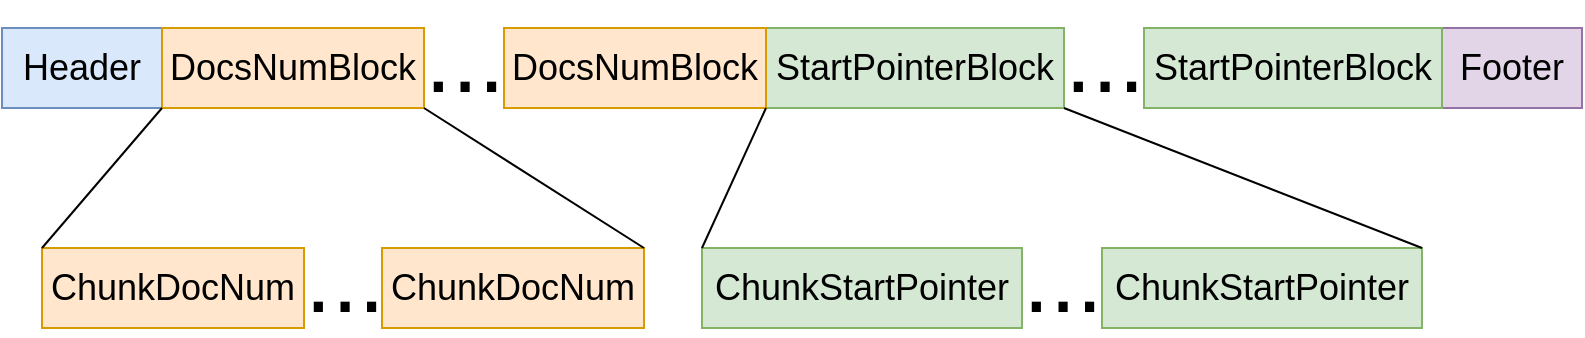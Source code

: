 <mxfile version="16.4.5" type="github">
  <diagram id="MdfUAQWDcxBoqDvM_TLv" name="第 1 页">
    <mxGraphModel dx="1360" dy="802" grid="1" gridSize="10" guides="1" tooltips="1" connect="1" arrows="1" fold="1" page="1" pageScale="1" pageWidth="827" pageHeight="1169" math="0" shadow="0">
      <root>
        <mxCell id="0" />
        <mxCell id="1" parent="0" />
        <mxCell id="gI0eOf-SswjDLhojz0yN-1" value="&lt;font style=&quot;font-size: 18px&quot;&gt;Header&lt;/font&gt;" style="rounded=0;whiteSpace=wrap;html=1;fillColor=#dae8fc;strokeColor=#6c8ebf;" vertex="1" parent="1">
          <mxGeometry x="30" y="180" width="80" height="40" as="geometry" />
        </mxCell>
        <mxCell id="gI0eOf-SswjDLhojz0yN-2" value="&lt;span style=&quot;font-size: 18px&quot;&gt;DocsNumBlock&lt;/span&gt;" style="rounded=0;whiteSpace=wrap;html=1;fillColor=#ffe6cc;strokeColor=#d79b00;" vertex="1" parent="1">
          <mxGeometry x="110" y="180" width="131" height="40" as="geometry" />
        </mxCell>
        <mxCell id="gI0eOf-SswjDLhojz0yN-4" value="&lt;font style=&quot;font-size: 18px&quot;&gt;Footer&lt;/font&gt;" style="rounded=0;whiteSpace=wrap;html=1;fillColor=#e1d5e7;strokeColor=#9673a6;" vertex="1" parent="1">
          <mxGeometry x="750" y="180" width="70" height="40" as="geometry" />
        </mxCell>
        <mxCell id="gI0eOf-SswjDLhojz0yN-6" value="&lt;font style=&quot;font-size: 18px&quot;&gt;StartPointerBlock&lt;/font&gt;" style="rounded=0;whiteSpace=wrap;html=1;fillColor=#d5e8d4;strokeColor=#82b366;" vertex="1" parent="1">
          <mxGeometry x="412" y="180" width="149" height="40" as="geometry" />
        </mxCell>
        <mxCell id="gI0eOf-SswjDLhojz0yN-7" value="&lt;span style=&quot;font-size: 18px&quot;&gt;DocsNumBlock&lt;/span&gt;" style="rounded=0;whiteSpace=wrap;html=1;fillColor=#ffe6cc;strokeColor=#d79b00;" vertex="1" parent="1">
          <mxGeometry x="281" y="180" width="131" height="40" as="geometry" />
        </mxCell>
        <mxCell id="gI0eOf-SswjDLhojz0yN-8" value="&lt;font style=&quot;font-size: 48px&quot;&gt;...&lt;/font&gt;" style="text;html=1;align=center;verticalAlign=middle;resizable=0;points=[];autosize=1;strokeColor=none;fillColor=none;" vertex="1" parent="1">
          <mxGeometry x="231" y="180" width="60" height="30" as="geometry" />
        </mxCell>
        <mxCell id="gI0eOf-SswjDLhojz0yN-9" value="&lt;font style=&quot;font-size: 48px&quot;&gt;...&lt;/font&gt;" style="text;html=1;align=center;verticalAlign=middle;resizable=0;points=[];autosize=1;strokeColor=none;fillColor=none;" vertex="1" parent="1">
          <mxGeometry x="551" y="180" width="60" height="30" as="geometry" />
        </mxCell>
        <mxCell id="gI0eOf-SswjDLhojz0yN-10" value="&lt;font style=&quot;font-size: 18px&quot;&gt;StartPointerBlock&lt;/font&gt;" style="rounded=0;whiteSpace=wrap;html=1;fillColor=#d5e8d4;strokeColor=#82b366;" vertex="1" parent="1">
          <mxGeometry x="601" y="180" width="149" height="40" as="geometry" />
        </mxCell>
        <mxCell id="gI0eOf-SswjDLhojz0yN-11" value="&lt;span style=&quot;font-size: 18px&quot;&gt;ChunkDocNum&lt;/span&gt;" style="rounded=0;whiteSpace=wrap;html=1;fillColor=#ffe6cc;strokeColor=#d79b00;" vertex="1" parent="1">
          <mxGeometry x="50" y="290" width="131" height="40" as="geometry" />
        </mxCell>
        <mxCell id="gI0eOf-SswjDLhojz0yN-12" value="&lt;font style=&quot;font-size: 48px&quot;&gt;...&lt;/font&gt;" style="text;html=1;align=center;verticalAlign=middle;resizable=0;points=[];autosize=1;strokeColor=none;fillColor=none;" vertex="1" parent="1">
          <mxGeometry x="171" y="290" width="60" height="30" as="geometry" />
        </mxCell>
        <mxCell id="gI0eOf-SswjDLhojz0yN-13" value="&lt;span style=&quot;font-size: 18px&quot;&gt;ChunkDocNum&lt;/span&gt;" style="rounded=0;whiteSpace=wrap;html=1;fillColor=#ffe6cc;strokeColor=#d79b00;" vertex="1" parent="1">
          <mxGeometry x="220" y="290" width="131" height="40" as="geometry" />
        </mxCell>
        <mxCell id="gI0eOf-SswjDLhojz0yN-14" value="&lt;span style=&quot;font-size: 18px&quot;&gt;ChunkStartPointer&lt;/span&gt;" style="rounded=0;whiteSpace=wrap;html=1;fillColor=#d5e8d4;strokeColor=#82b366;" vertex="1" parent="1">
          <mxGeometry x="380" y="290" width="160" height="40" as="geometry" />
        </mxCell>
        <mxCell id="gI0eOf-SswjDLhojz0yN-15" value="&lt;font style=&quot;font-size: 48px&quot;&gt;...&lt;/font&gt;" style="text;html=1;align=center;verticalAlign=middle;resizable=0;points=[];autosize=1;strokeColor=none;fillColor=none;" vertex="1" parent="1">
          <mxGeometry x="530" y="290" width="60" height="30" as="geometry" />
        </mxCell>
        <mxCell id="gI0eOf-SswjDLhojz0yN-16" value="&lt;span style=&quot;font-size: 18px&quot;&gt;ChunkStartPointer&lt;/span&gt;" style="rounded=0;whiteSpace=wrap;html=1;fillColor=#d5e8d4;strokeColor=#82b366;" vertex="1" parent="1">
          <mxGeometry x="580" y="290" width="160" height="40" as="geometry" />
        </mxCell>
        <mxCell id="gI0eOf-SswjDLhojz0yN-17" value="" style="endArrow=none;html=1;rounded=0;entryX=0;entryY=1;entryDx=0;entryDy=0;exitX=0;exitY=0;exitDx=0;exitDy=0;" edge="1" parent="1" source="gI0eOf-SswjDLhojz0yN-11" target="gI0eOf-SswjDLhojz0yN-2">
          <mxGeometry width="50" height="50" relative="1" as="geometry">
            <mxPoint x="70" y="280" as="sourcePoint" />
            <mxPoint x="120" y="230" as="targetPoint" />
          </mxGeometry>
        </mxCell>
        <mxCell id="gI0eOf-SswjDLhojz0yN-18" value="" style="endArrow=none;html=1;rounded=0;exitX=1;exitY=0;exitDx=0;exitDy=0;" edge="1" parent="1" source="gI0eOf-SswjDLhojz0yN-13">
          <mxGeometry width="50" height="50" relative="1" as="geometry">
            <mxPoint x="191" y="270" as="sourcePoint" />
            <mxPoint x="241" y="220" as="targetPoint" />
          </mxGeometry>
        </mxCell>
        <mxCell id="gI0eOf-SswjDLhojz0yN-19" value="" style="endArrow=none;html=1;rounded=0;exitX=0;exitY=0;exitDx=0;exitDy=0;entryX=0;entryY=1;entryDx=0;entryDy=0;" edge="1" parent="1" source="gI0eOf-SswjDLhojz0yN-14" target="gI0eOf-SswjDLhojz0yN-6">
          <mxGeometry width="50" height="50" relative="1" as="geometry">
            <mxPoint x="360" y="270" as="sourcePoint" />
            <mxPoint x="410" y="220" as="targetPoint" />
          </mxGeometry>
        </mxCell>
        <mxCell id="gI0eOf-SswjDLhojz0yN-20" value="" style="endArrow=none;html=1;rounded=0;exitX=1;exitY=0;exitDx=0;exitDy=0;" edge="1" parent="1" source="gI0eOf-SswjDLhojz0yN-16">
          <mxGeometry width="50" height="50" relative="1" as="geometry">
            <mxPoint x="511" y="270" as="sourcePoint" />
            <mxPoint x="561" y="220" as="targetPoint" />
          </mxGeometry>
        </mxCell>
      </root>
    </mxGraphModel>
  </diagram>
</mxfile>
